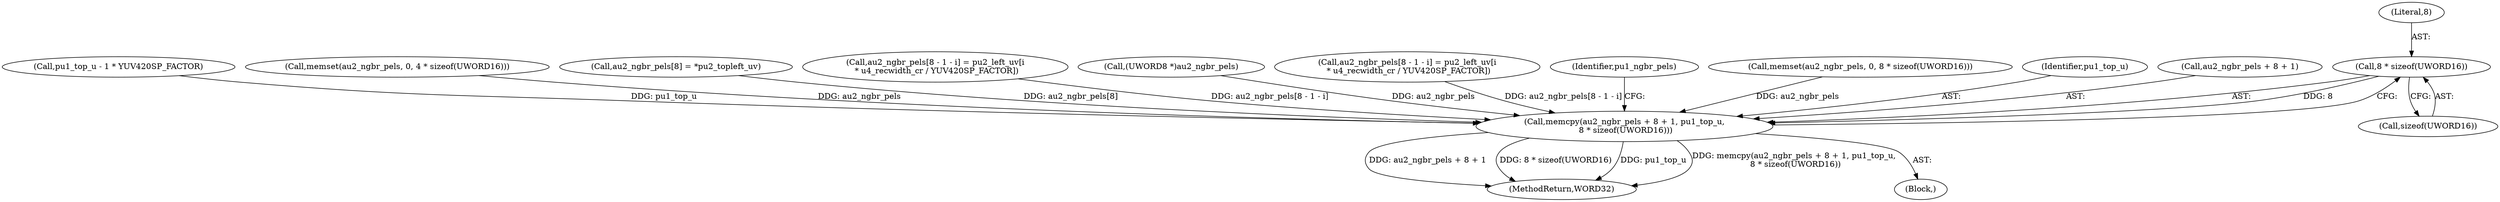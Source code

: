 digraph "0_Android_a583270e1c96d307469c83dc42bd3c5f1b9ef63f@API" {
"1003221" [label="(Call,8 * sizeof(UWORD16))"];
"1003214" [label="(Call,memcpy(au2_ngbr_pels + 8 + 1, pu1_top_u,\n 8 * sizeof(UWORD16)))"];
"1000682" [label="(Call,pu1_top_u - 1 * YUV420SP_FACTOR)"];
"1003189" [label="(Call,memset(au2_ngbr_pels, 0, 4 * sizeof(UWORD16)))"];
"1003205" [label="(Call,au2_ngbr_pels[8] = *pu2_topleft_uv)"];
"1003221" [label="(Call,8 * sizeof(UWORD16))"];
"1003134" [label="(Call,au2_ngbr_pels[8 - 1 - i] = pu2_left_uv[i\n * u4_recwidth_cr / YUV420SP_FACTOR])"];
"1003254" [label="(MethodReturn,WORD32)"];
"1003089" [label="(Call,(UWORD8 *)au2_ngbr_pels)"];
"1003214" [label="(Call,memcpy(au2_ngbr_pels + 8 + 1, pu1_top_u,\n 8 * sizeof(UWORD16)))"];
"1003172" [label="(Call,au2_ngbr_pels[8 - 1 - i] = pu2_left_uv[i\n * u4_recwidth_cr / YUV420SP_FACTOR])"];
"1003223" [label="(Call,sizeof(UWORD16))"];
"1003239" [label="(Identifier,pu1_ngbr_pels)"];
"1003198" [label="(Call,memset(au2_ngbr_pels, 0, 8 * sizeof(UWORD16)))"];
"1003220" [label="(Identifier,pu1_top_u)"];
"1003213" [label="(Block,)"];
"1003222" [label="(Literal,8)"];
"1003215" [label="(Call,au2_ngbr_pels + 8 + 1)"];
"1003221" -> "1003214"  [label="AST: "];
"1003221" -> "1003223"  [label="CFG: "];
"1003222" -> "1003221"  [label="AST: "];
"1003223" -> "1003221"  [label="AST: "];
"1003214" -> "1003221"  [label="CFG: "];
"1003221" -> "1003214"  [label="DDG: 8"];
"1003214" -> "1003213"  [label="AST: "];
"1003215" -> "1003214"  [label="AST: "];
"1003220" -> "1003214"  [label="AST: "];
"1003239" -> "1003214"  [label="CFG: "];
"1003214" -> "1003254"  [label="DDG: au2_ngbr_pels + 8 + 1"];
"1003214" -> "1003254"  [label="DDG: 8 * sizeof(UWORD16)"];
"1003214" -> "1003254"  [label="DDG: pu1_top_u"];
"1003214" -> "1003254"  [label="DDG: memcpy(au2_ngbr_pels + 8 + 1, pu1_top_u,\n 8 * sizeof(UWORD16))"];
"1003089" -> "1003214"  [label="DDG: au2_ngbr_pels"];
"1003189" -> "1003214"  [label="DDG: au2_ngbr_pels"];
"1003205" -> "1003214"  [label="DDG: au2_ngbr_pels[8]"];
"1003172" -> "1003214"  [label="DDG: au2_ngbr_pels[8 - 1 - i]"];
"1003198" -> "1003214"  [label="DDG: au2_ngbr_pels"];
"1003134" -> "1003214"  [label="DDG: au2_ngbr_pels[8 - 1 - i]"];
"1000682" -> "1003214"  [label="DDG: pu1_top_u"];
}
